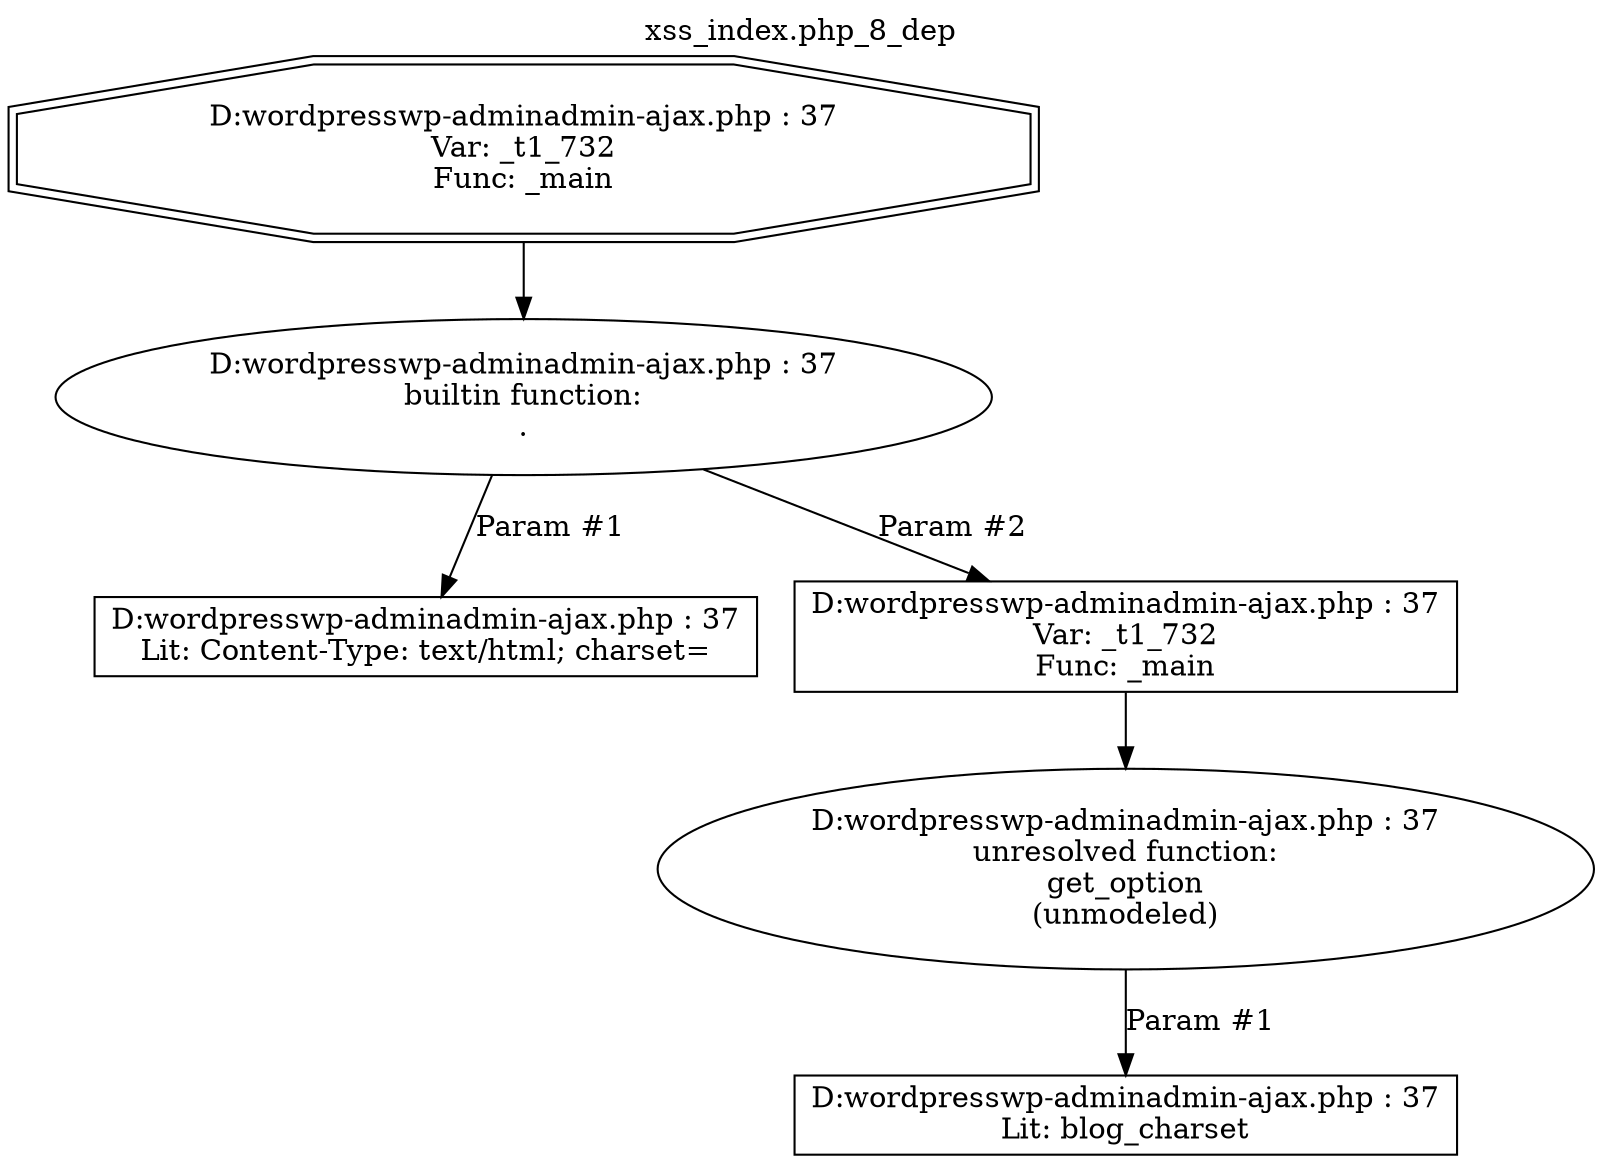 digraph cfg {
  label="xss_index.php_8_dep";
  labelloc=t;
  n1 [shape=doubleoctagon, label="D:\wordpress\wp-admin\admin-ajax.php : 37\nVar: _t1_732\nFunc: _main\n"];
  n2 [shape=ellipse, label="D:\wordpress\wp-admin\admin-ajax.php : 37\nbuiltin function:\n.\n"];
  n3 [shape=box, label="D:\wordpress\wp-admin\admin-ajax.php : 37\nLit: Content-Type: text/html; charset=\n"];
  n4 [shape=box, label="D:\wordpress\wp-admin\admin-ajax.php : 37\nVar: _t1_732\nFunc: _main\n"];
  n5 [shape=ellipse, label="D:\wordpress\wp-admin\admin-ajax.php : 37\nunresolved function:\nget_option\n(unmodeled)\n"];
  n6 [shape=box, label="D:\wordpress\wp-admin\admin-ajax.php : 37\nLit: blog_charset\n"];
  n1 -> n2;
  n2 -> n3[label="Param #1"];
  n2 -> n4[label="Param #2"];
  n4 -> n5;
  n5 -> n6[label="Param #1"];
}
